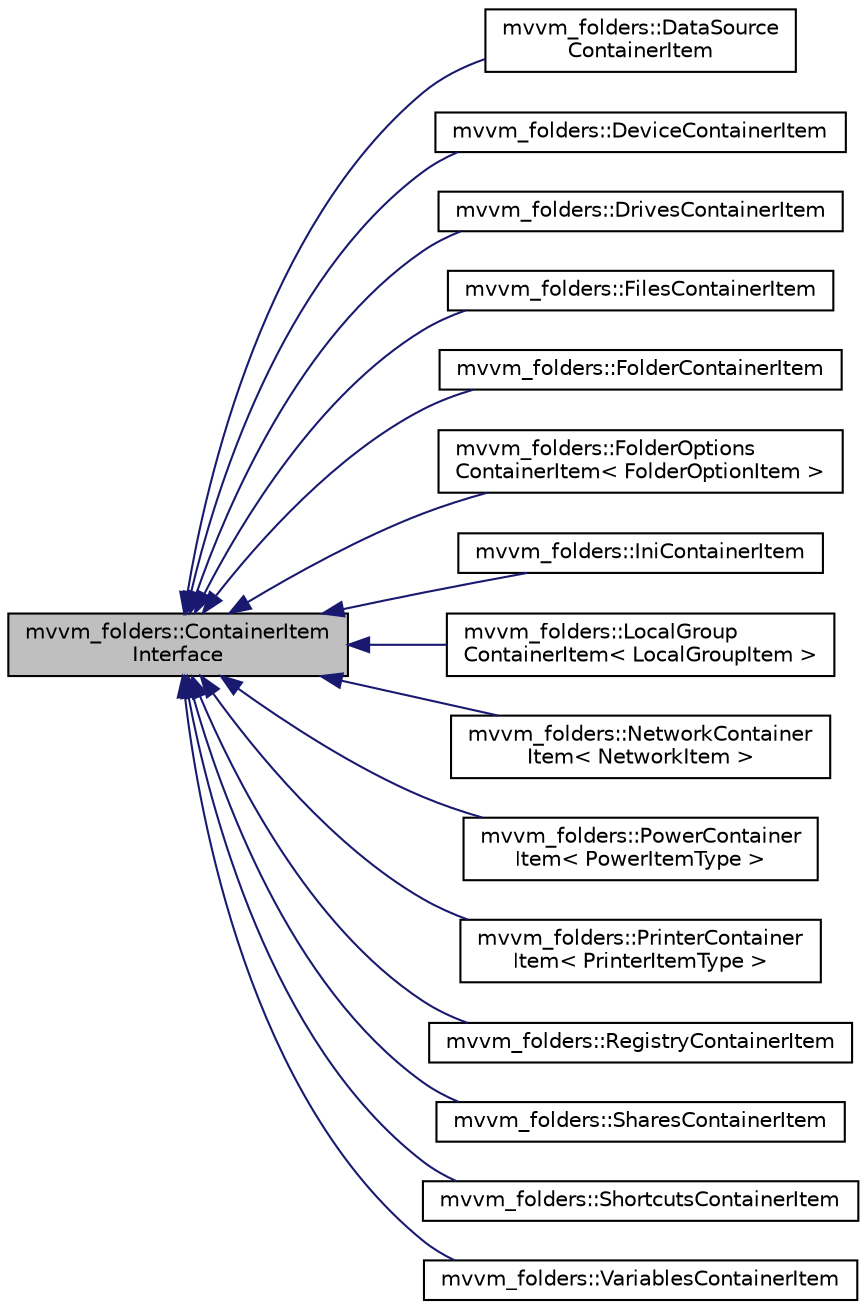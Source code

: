 digraph "mvvm_folders::ContainerItemInterface"
{
 // LATEX_PDF_SIZE
  edge [fontname="Helvetica",fontsize="10",labelfontname="Helvetica",labelfontsize="10"];
  node [fontname="Helvetica",fontsize="10",shape=record];
  rankdir="LR";
  Node1 [label="mvvm_folders::ContainerItem\lInterface",height=0.2,width=0.4,color="black", fillcolor="grey75", style="filled", fontcolor="black",tooltip=" "];
  Node1 -> Node2 [dir="back",color="midnightblue",fontsize="10",style="solid",fontname="Helvetica"];
  Node2 [label="mvvm_folders::DataSource\lContainerItem",height=0.2,width=0.4,color="black", fillcolor="white", style="filled",URL="$classmvvm__folders_1_1_data_source_container_item.html",tooltip=" "];
  Node1 -> Node3 [dir="back",color="midnightblue",fontsize="10",style="solid",fontname="Helvetica"];
  Node3 [label="mvvm_folders::DeviceContainerItem",height=0.2,width=0.4,color="black", fillcolor="white", style="filled",URL="$classmvvm__folders_1_1_device_container_item.html",tooltip=" "];
  Node1 -> Node4 [dir="back",color="midnightblue",fontsize="10",style="solid",fontname="Helvetica"];
  Node4 [label="mvvm_folders::DrivesContainerItem",height=0.2,width=0.4,color="black", fillcolor="white", style="filled",URL="$classmvvm__folders_1_1_drives_container_item.html",tooltip=" "];
  Node1 -> Node5 [dir="back",color="midnightblue",fontsize="10",style="solid",fontname="Helvetica"];
  Node5 [label="mvvm_folders::FilesContainerItem",height=0.2,width=0.4,color="black", fillcolor="white", style="filled",URL="$classmvvm__folders_1_1_files_container_item.html",tooltip=" "];
  Node1 -> Node6 [dir="back",color="midnightblue",fontsize="10",style="solid",fontname="Helvetica"];
  Node6 [label="mvvm_folders::FolderContainerItem",height=0.2,width=0.4,color="black", fillcolor="white", style="filled",URL="$classmvvm__folders_1_1_folder_container_item.html",tooltip=" "];
  Node1 -> Node7 [dir="back",color="midnightblue",fontsize="10",style="solid",fontname="Helvetica"];
  Node7 [label="mvvm_folders::FolderOptions\lContainerItem\< FolderOptionItem \>",height=0.2,width=0.4,color="black", fillcolor="white", style="filled",URL="$classmvvm__folders_1_1_folder_options_container_item.html",tooltip=" "];
  Node1 -> Node8 [dir="back",color="midnightblue",fontsize="10",style="solid",fontname="Helvetica"];
  Node8 [label="mvvm_folders::IniContainerItem",height=0.2,width=0.4,color="black", fillcolor="white", style="filled",URL="$classmvvm__folders_1_1_ini_container_item.html",tooltip=" "];
  Node1 -> Node9 [dir="back",color="midnightblue",fontsize="10",style="solid",fontname="Helvetica"];
  Node9 [label="mvvm_folders::LocalGroup\lContainerItem\< LocalGroupItem \>",height=0.2,width=0.4,color="black", fillcolor="white", style="filled",URL="$classmvvm__folders_1_1_local_group_container_item.html",tooltip=" "];
  Node1 -> Node10 [dir="back",color="midnightblue",fontsize="10",style="solid",fontname="Helvetica"];
  Node10 [label="mvvm_folders::NetworkContainer\lItem\< NetworkItem \>",height=0.2,width=0.4,color="black", fillcolor="white", style="filled",URL="$classmvvm__folders_1_1_network_container_item.html",tooltip=" "];
  Node1 -> Node11 [dir="back",color="midnightblue",fontsize="10",style="solid",fontname="Helvetica"];
  Node11 [label="mvvm_folders::PowerContainer\lItem\< PowerItemType \>",height=0.2,width=0.4,color="black", fillcolor="white", style="filled",URL="$classmvvm__folders_1_1_power_container_item.html",tooltip=" "];
  Node1 -> Node12 [dir="back",color="midnightblue",fontsize="10",style="solid",fontname="Helvetica"];
  Node12 [label="mvvm_folders::PrinterContainer\lItem\< PrinterItemType \>",height=0.2,width=0.4,color="black", fillcolor="white", style="filled",URL="$classmvvm__folders_1_1_printer_container_item.html",tooltip=" "];
  Node1 -> Node13 [dir="back",color="midnightblue",fontsize="10",style="solid",fontname="Helvetica"];
  Node13 [label="mvvm_folders::RegistryContainerItem",height=0.2,width=0.4,color="black", fillcolor="white", style="filled",URL="$classmvvm__folders_1_1_registry_container_item.html",tooltip=" "];
  Node1 -> Node14 [dir="back",color="midnightblue",fontsize="10",style="solid",fontname="Helvetica"];
  Node14 [label="mvvm_folders::SharesContainerItem",height=0.2,width=0.4,color="black", fillcolor="white", style="filled",URL="$classmvvm__folders_1_1_shares_container_item.html",tooltip=" "];
  Node1 -> Node15 [dir="back",color="midnightblue",fontsize="10",style="solid",fontname="Helvetica"];
  Node15 [label="mvvm_folders::ShortcutsContainerItem",height=0.2,width=0.4,color="black", fillcolor="white", style="filled",URL="$classmvvm__folders_1_1_shortcuts_container_item.html",tooltip=" "];
  Node1 -> Node16 [dir="back",color="midnightblue",fontsize="10",style="solid",fontname="Helvetica"];
  Node16 [label="mvvm_folders::VariablesContainerItem",height=0.2,width=0.4,color="black", fillcolor="white", style="filled",URL="$classmvvm__folders_1_1_variables_container_item.html",tooltip=" "];
}
